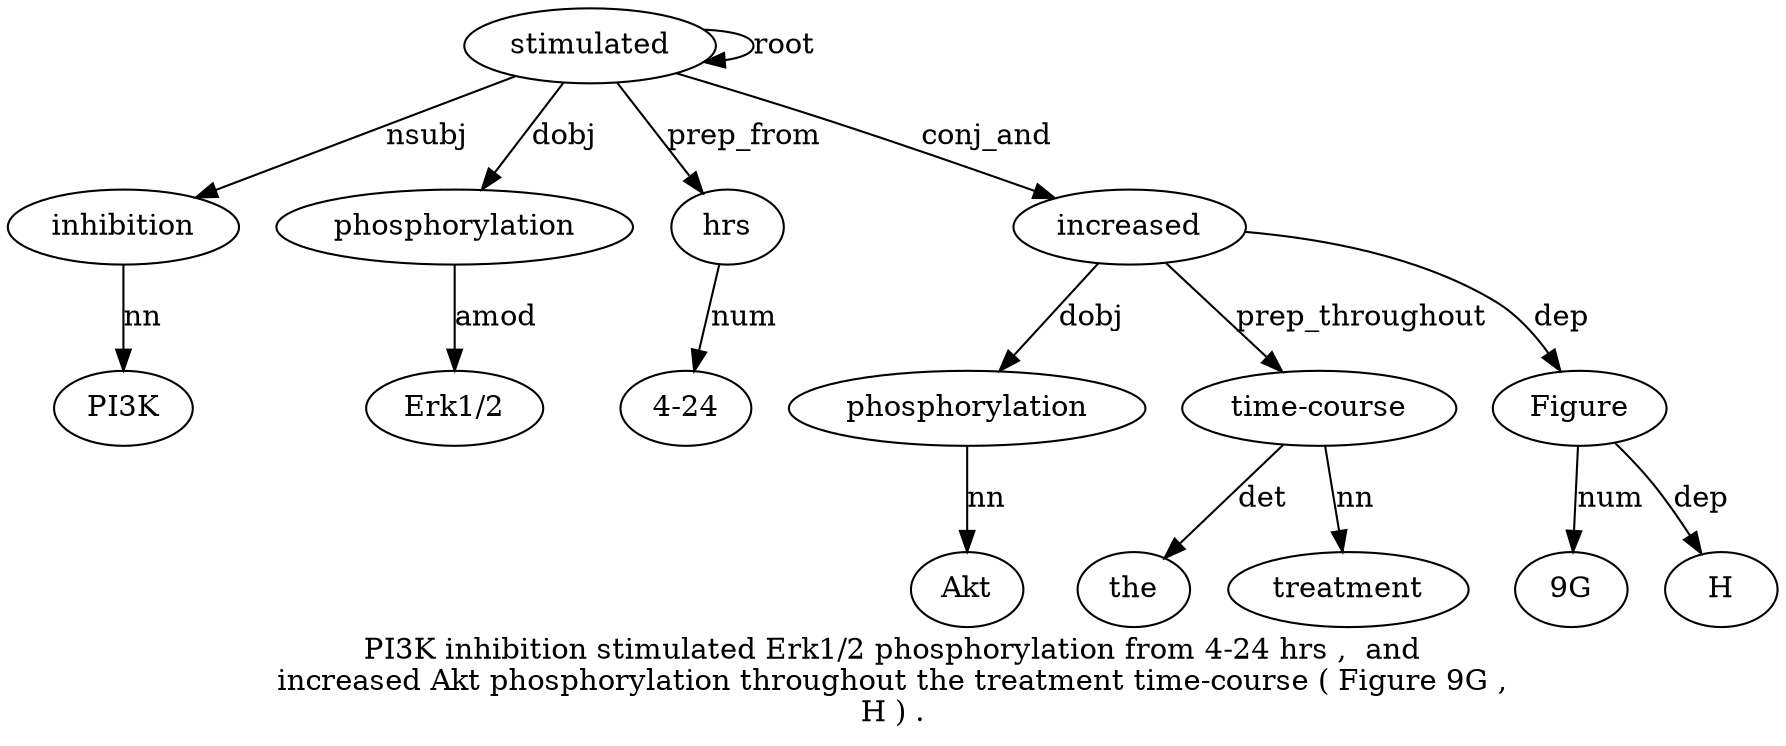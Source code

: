 digraph "PI3K inhibition stimulated Erk1/2 phosphorylation from 4-24 hrs ,  and increased Akt phosphorylation throughout the treatment time-course ( Figure 9G ,  H ) ." {
label="PI3K inhibition stimulated Erk1/2 phosphorylation from 4-24 hrs ,  and
increased Akt phosphorylation throughout the treatment time-course ( Figure 9G ,
H ) .";
inhibition2 [style=filled, fillcolor=white, label=inhibition];
PI3K1 [style=filled, fillcolor=white, label=PI3K];
inhibition2 -> PI3K1  [label=nn];
stimulated3 [style=filled, fillcolor=white, label=stimulated];
stimulated3 -> inhibition2  [label=nsubj];
stimulated3 -> stimulated3  [label=root];
phosphorylation5 [style=filled, fillcolor=white, label=phosphorylation];
"Erk1/24" [style=filled, fillcolor=white, label="Erk1/2"];
phosphorylation5 -> "Erk1/24"  [label=amod];
stimulated3 -> phosphorylation5  [label=dobj];
hrs8 [style=filled, fillcolor=white, label=hrs];
"4-247" [style=filled, fillcolor=white, label="4-24"];
hrs8 -> "4-247"  [label=num];
stimulated3 -> hrs8  [label=prep_from];
increased11 [style=filled, fillcolor=white, label=increased];
stimulated3 -> increased11  [label=conj_and];
phosphorylation13 [style=filled, fillcolor=white, label=phosphorylation];
Akt12 [style=filled, fillcolor=white, label=Akt];
phosphorylation13 -> Akt12  [label=nn];
increased11 -> phosphorylation13  [label=dobj];
"time-course17" [style=filled, fillcolor=white, label="time-course"];
the15 [style=filled, fillcolor=white, label=the];
"time-course17" -> the15  [label=det];
treatment16 [style=filled, fillcolor=white, label=treatment];
"time-course17" -> treatment16  [label=nn];
increased11 -> "time-course17"  [label=prep_throughout];
Figure19 [style=filled, fillcolor=white, label=Figure];
increased11 -> Figure19  [label=dep];
"9G20" [style=filled, fillcolor=white, label="9G"];
Figure19 -> "9G20"  [label=num];
H22 [style=filled, fillcolor=white, label=H];
Figure19 -> H22  [label=dep];
}
